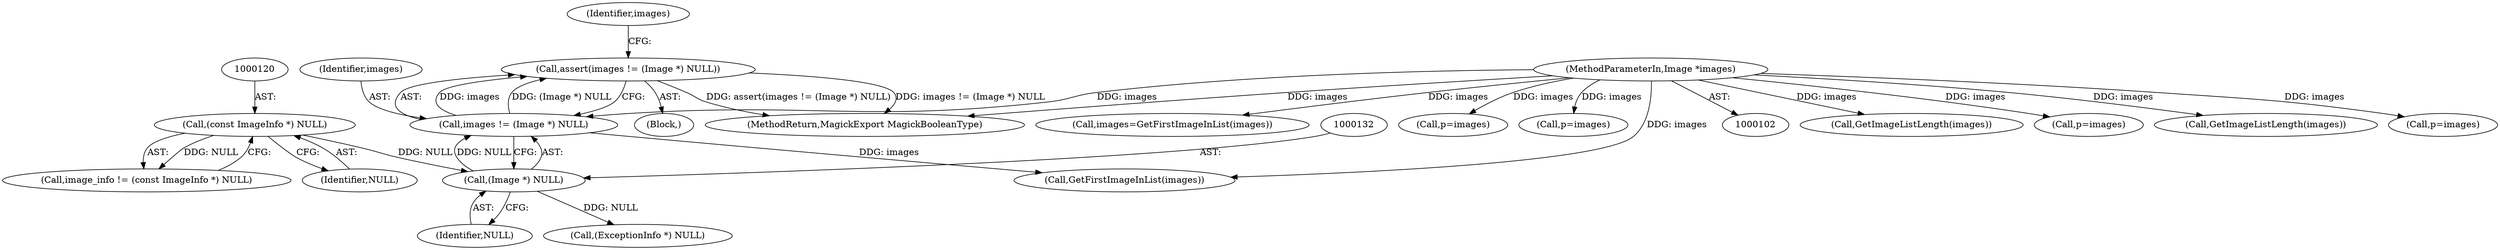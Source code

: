 digraph "0_ImageMagick_5b4bebaa91849c592a8448bc353ab25a54ff8c44@API" {
"1000128" [label="(Call,assert(images != (Image *) NULL))"];
"1000129" [label="(Call,images != (Image *) NULL)"];
"1000104" [label="(MethodParameterIn,Image *images)"];
"1000131" [label="(Call,(Image *) NULL)"];
"1000119" [label="(Call,(const ImageInfo *) NULL)"];
"1000324" [label="(Call,GetImageListLength(images))"];
"1000130" [label="(Identifier,images)"];
"1000117" [label="(Call,image_info != (const ImageInfo *) NULL)"];
"1000182" [label="(Call,p=images)"];
"1000221" [label="(Call,GetImageListLength(images))"];
"1000119" [label="(Call,(const ImageInfo *) NULL)"];
"1000133" [label="(Identifier,NULL)"];
"1000173" [label="(Call,GetFirstImageInList(images))"];
"1000129" [label="(Call,images != (Image *) NULL)"];
"1000408" [label="(MethodReturn,MagickExport MagickBooleanType)"];
"1000137" [label="(Identifier,images)"];
"1000131" [label="(Call,(Image *) NULL)"];
"1000128" [label="(Call,assert(images != (Image *) NULL))"];
"1000158" [label="(Call,(ExceptionInfo *) NULL)"];
"1000107" [label="(Block,)"];
"1000245" [label="(Call,p=images)"];
"1000171" [label="(Call,images=GetFirstImageInList(images))"];
"1000104" [label="(MethodParameterIn,Image *images)"];
"1000121" [label="(Identifier,NULL)"];
"1000327" [label="(Call,p=images)"];
"1000290" [label="(Call,p=images)"];
"1000128" -> "1000107"  [label="AST: "];
"1000128" -> "1000129"  [label="CFG: "];
"1000129" -> "1000128"  [label="AST: "];
"1000137" -> "1000128"  [label="CFG: "];
"1000128" -> "1000408"  [label="DDG: images != (Image *) NULL"];
"1000128" -> "1000408"  [label="DDG: assert(images != (Image *) NULL)"];
"1000129" -> "1000128"  [label="DDG: images"];
"1000129" -> "1000128"  [label="DDG: (Image *) NULL"];
"1000129" -> "1000131"  [label="CFG: "];
"1000130" -> "1000129"  [label="AST: "];
"1000131" -> "1000129"  [label="AST: "];
"1000104" -> "1000129"  [label="DDG: images"];
"1000131" -> "1000129"  [label="DDG: NULL"];
"1000129" -> "1000173"  [label="DDG: images"];
"1000104" -> "1000102"  [label="AST: "];
"1000104" -> "1000408"  [label="DDG: images"];
"1000104" -> "1000171"  [label="DDG: images"];
"1000104" -> "1000173"  [label="DDG: images"];
"1000104" -> "1000182"  [label="DDG: images"];
"1000104" -> "1000221"  [label="DDG: images"];
"1000104" -> "1000245"  [label="DDG: images"];
"1000104" -> "1000290"  [label="DDG: images"];
"1000104" -> "1000324"  [label="DDG: images"];
"1000104" -> "1000327"  [label="DDG: images"];
"1000131" -> "1000133"  [label="CFG: "];
"1000132" -> "1000131"  [label="AST: "];
"1000133" -> "1000131"  [label="AST: "];
"1000119" -> "1000131"  [label="DDG: NULL"];
"1000131" -> "1000158"  [label="DDG: NULL"];
"1000119" -> "1000117"  [label="AST: "];
"1000119" -> "1000121"  [label="CFG: "];
"1000120" -> "1000119"  [label="AST: "];
"1000121" -> "1000119"  [label="AST: "];
"1000117" -> "1000119"  [label="CFG: "];
"1000119" -> "1000117"  [label="DDG: NULL"];
}
